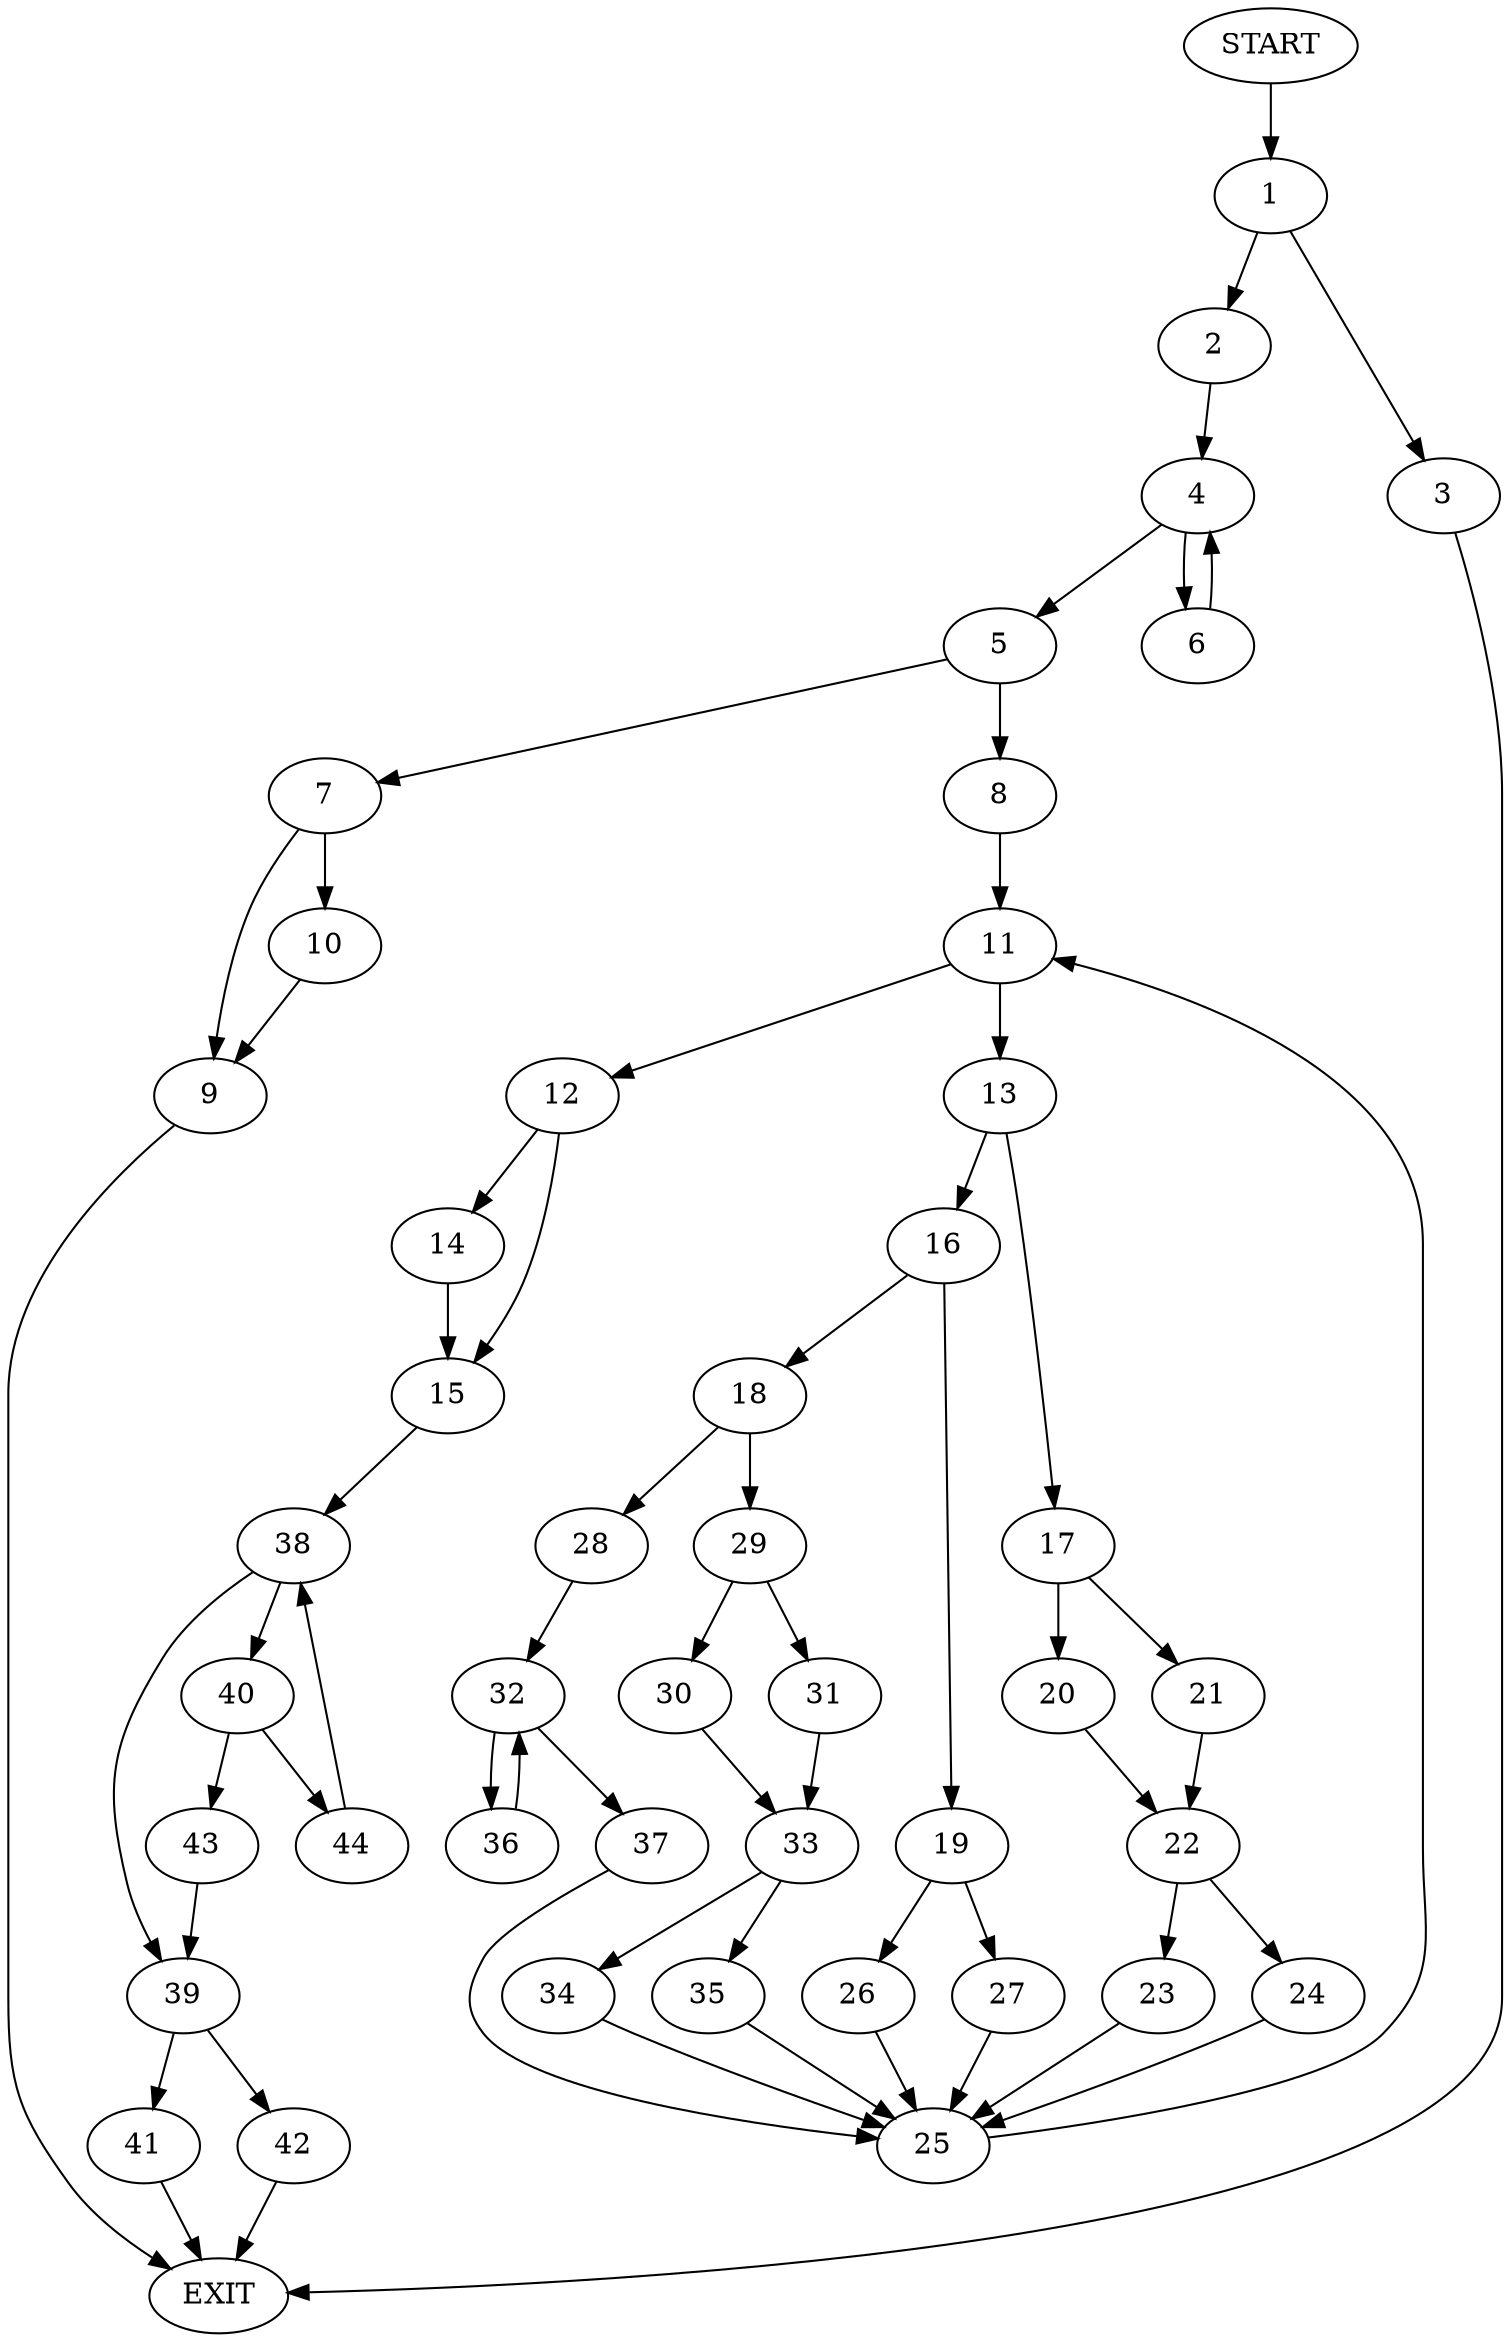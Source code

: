 digraph {
0 [label="START"]
45 [label="EXIT"]
0 -> 1
1 -> 2
1 -> 3
2 -> 4
3 -> 45
4 -> 5
4 -> 6
6 -> 4
5 -> 7
5 -> 8
7 -> 9
7 -> 10
8 -> 11
9 -> 45
10 -> 9
11 -> 12
11 -> 13
12 -> 14
12 -> 15
13 -> 16
13 -> 17
16 -> 18
16 -> 19
17 -> 20
17 -> 21
20 -> 22
21 -> 22
22 -> 23
22 -> 24
23 -> 25
24 -> 25
25 -> 11
19 -> 26
19 -> 27
18 -> 28
18 -> 29
26 -> 25
27 -> 25
29 -> 30
29 -> 31
28 -> 32
31 -> 33
30 -> 33
33 -> 34
33 -> 35
34 -> 25
35 -> 25
32 -> 36
32 -> 37
37 -> 25
36 -> 32
15 -> 38
14 -> 15
38 -> 39
38 -> 40
39 -> 41
39 -> 42
40 -> 43
40 -> 44
44 -> 38
43 -> 39
41 -> 45
42 -> 45
}
